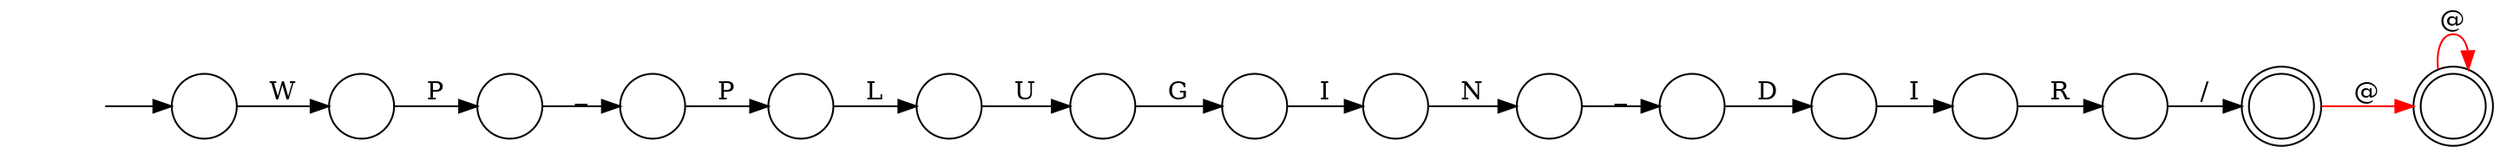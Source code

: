 digraph Automaton {
  rankdir = LR;
  0 [shape=circle,label=""];
  0 -> 5 [label="L"]
  1 [shape=circle,label=""];
  1 -> 11 [label="/"]
  2 [shape=circle,label=""];
  2 -> 14 [label="D"]
  3 [shape=circle,label=""];
  3 -> 15 [label="P"]
  4 [shape=circle,label=""];
  4 -> 0 [label="P"]
  5 [shape=circle,label=""];
  5 -> 6 [label="U"]
  6 [shape=circle,label=""];
  6 -> 9 [label="G"]
  7 [shape=circle,label=""];
  initial [shape=plaintext,label=""];
  initial -> 7
  7 -> 3 [label="W"]
  8 [shape=doublecircle,label=""];
  8 -> 8 [label="@",color=red]
  9 [shape=circle,label=""];
  9 -> 12 [label="I"]
  10 [shape=circle,label=""];
  10 -> 1 [label="R"]
  11 [shape=doublecircle,label=""];
  11 -> 8 [label="@",color=red]
  12 [shape=circle,label=""];
  12 -> 13 [label="N"]
  13 [shape=circle,label=""];
  13 -> 2 [label="_"]
  14 [shape=circle,label=""];
  14 -> 10 [label="I"]
  15 [shape=circle,label=""];
  15 -> 4 [label="_"]
}
